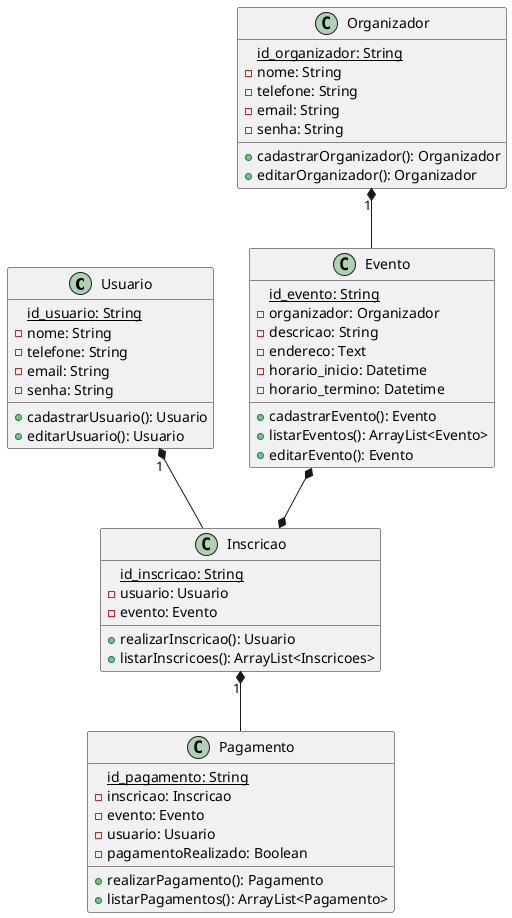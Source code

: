 @startuml

Usuario "1" *-- Inscricao
Organizador "1" *-- Evento
Evento *--* Inscricao
Inscricao "1" *-- Pagamento

class Usuario {
    {static} id_usuario: String
    - nome: String
    - telefone: String
    - email: String
    - senha: String
    +cadastrarUsuario(): Usuario
    +editarUsuario(): Usuario
}

class Organizador {
    {static} id_organizador: String
    - nome: String
    - telefone: String
    - email: String
    - senha: String
    +cadastrarOrganizador(): Organizador
    +editarOrganizador(): Organizador
}

class Evento {
    {static} id_evento: String
    - organizador: Organizador
    - descricao: String
    - endereco: Text
    - horario_inicio: Datetime
    - horario_termino: Datetime
    +cadastrarEvento(): Evento
    +listarEventos(): ArrayList<Evento>
    +editarEvento(): Evento
}

class Inscricao {
    {static} id_inscricao: String
    - usuario: Usuario
    - evento: Evento
    +realizarInscricao(): Usuario
    +listarInscricoes(): ArrayList<Inscricoes>
}

class Pagamento {
    {static} id_pagamento: String
    - inscricao: Inscricao
    - evento: Evento
    - usuario: Usuario
    - pagamentoRealizado: Boolean
    +realizarPagamento(): Pagamento
    +listarPagamentos(): ArrayList<Pagamento>


}
@enduml
